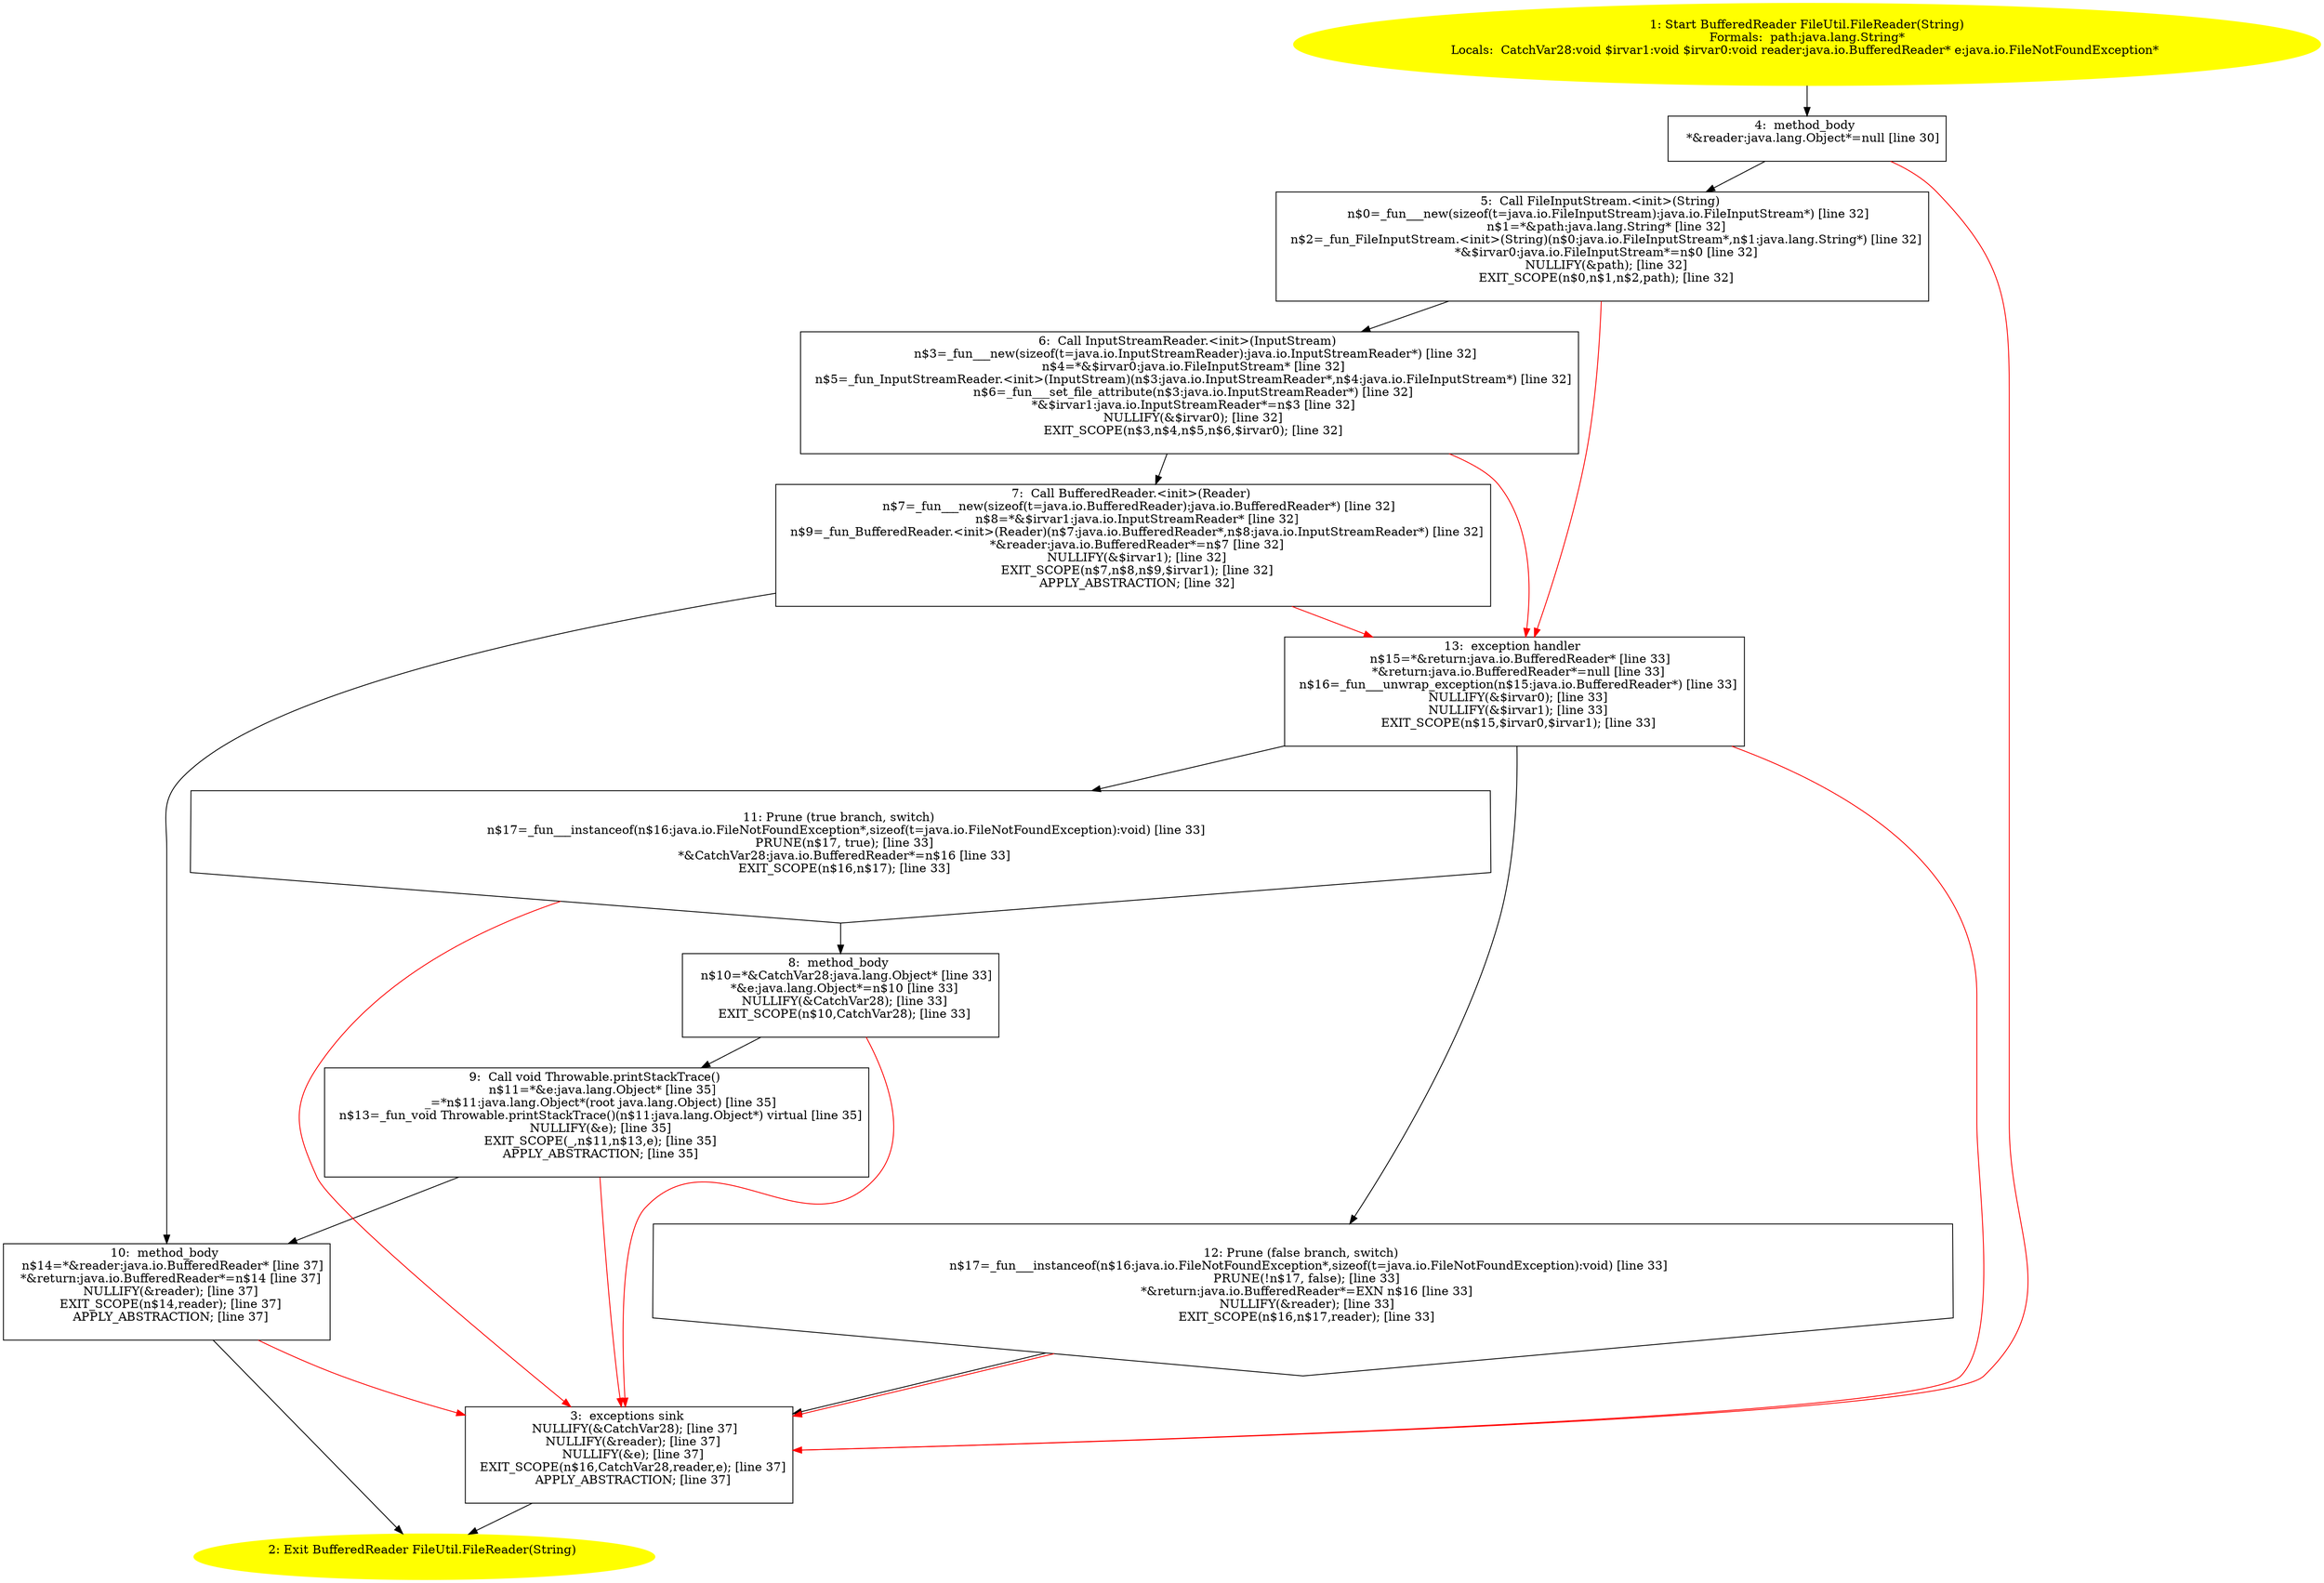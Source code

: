 /* @generated */
digraph cfg {
"com.dulishuo.util.FileUtil.FileReader(java.lang.String):java.io.BufferedReader.4a8e58d1080aa5ff0a556809f67c7bce_1" [label="1: Start BufferedReader FileUtil.FileReader(String)\nFormals:  path:java.lang.String*\nLocals:  CatchVar28:void $irvar1:void $irvar0:void reader:java.io.BufferedReader* e:java.io.FileNotFoundException* \n  " color=yellow style=filled]
	

	 "com.dulishuo.util.FileUtil.FileReader(java.lang.String):java.io.BufferedReader.4a8e58d1080aa5ff0a556809f67c7bce_1" -> "com.dulishuo.util.FileUtil.FileReader(java.lang.String):java.io.BufferedReader.4a8e58d1080aa5ff0a556809f67c7bce_4" ;
"com.dulishuo.util.FileUtil.FileReader(java.lang.String):java.io.BufferedReader.4a8e58d1080aa5ff0a556809f67c7bce_2" [label="2: Exit BufferedReader FileUtil.FileReader(String) \n  " color=yellow style=filled]
	

"com.dulishuo.util.FileUtil.FileReader(java.lang.String):java.io.BufferedReader.4a8e58d1080aa5ff0a556809f67c7bce_3" [label="3:  exceptions sink \n   NULLIFY(&CatchVar28); [line 37]\n  NULLIFY(&reader); [line 37]\n  NULLIFY(&e); [line 37]\n  EXIT_SCOPE(n$16,CatchVar28,reader,e); [line 37]\n  APPLY_ABSTRACTION; [line 37]\n " shape="box"]
	

	 "com.dulishuo.util.FileUtil.FileReader(java.lang.String):java.io.BufferedReader.4a8e58d1080aa5ff0a556809f67c7bce_3" -> "com.dulishuo.util.FileUtil.FileReader(java.lang.String):java.io.BufferedReader.4a8e58d1080aa5ff0a556809f67c7bce_2" ;
"com.dulishuo.util.FileUtil.FileReader(java.lang.String):java.io.BufferedReader.4a8e58d1080aa5ff0a556809f67c7bce_4" [label="4:  method_body \n   *&reader:java.lang.Object*=null [line 30]\n " shape="box"]
	

	 "com.dulishuo.util.FileUtil.FileReader(java.lang.String):java.io.BufferedReader.4a8e58d1080aa5ff0a556809f67c7bce_4" -> "com.dulishuo.util.FileUtil.FileReader(java.lang.String):java.io.BufferedReader.4a8e58d1080aa5ff0a556809f67c7bce_5" ;
	 "com.dulishuo.util.FileUtil.FileReader(java.lang.String):java.io.BufferedReader.4a8e58d1080aa5ff0a556809f67c7bce_4" -> "com.dulishuo.util.FileUtil.FileReader(java.lang.String):java.io.BufferedReader.4a8e58d1080aa5ff0a556809f67c7bce_3" [color="red" ];
"com.dulishuo.util.FileUtil.FileReader(java.lang.String):java.io.BufferedReader.4a8e58d1080aa5ff0a556809f67c7bce_5" [label="5:  Call FileInputStream.<init>(String) \n   n$0=_fun___new(sizeof(t=java.io.FileInputStream):java.io.FileInputStream*) [line 32]\n  n$1=*&path:java.lang.String* [line 32]\n  n$2=_fun_FileInputStream.<init>(String)(n$0:java.io.FileInputStream*,n$1:java.lang.String*) [line 32]\n  *&$irvar0:java.io.FileInputStream*=n$0 [line 32]\n  NULLIFY(&path); [line 32]\n  EXIT_SCOPE(n$0,n$1,n$2,path); [line 32]\n " shape="box"]
	

	 "com.dulishuo.util.FileUtil.FileReader(java.lang.String):java.io.BufferedReader.4a8e58d1080aa5ff0a556809f67c7bce_5" -> "com.dulishuo.util.FileUtil.FileReader(java.lang.String):java.io.BufferedReader.4a8e58d1080aa5ff0a556809f67c7bce_6" ;
	 "com.dulishuo.util.FileUtil.FileReader(java.lang.String):java.io.BufferedReader.4a8e58d1080aa5ff0a556809f67c7bce_5" -> "com.dulishuo.util.FileUtil.FileReader(java.lang.String):java.io.BufferedReader.4a8e58d1080aa5ff0a556809f67c7bce_13" [color="red" ];
"com.dulishuo.util.FileUtil.FileReader(java.lang.String):java.io.BufferedReader.4a8e58d1080aa5ff0a556809f67c7bce_6" [label="6:  Call InputStreamReader.<init>(InputStream) \n   n$3=_fun___new(sizeof(t=java.io.InputStreamReader):java.io.InputStreamReader*) [line 32]\n  n$4=*&$irvar0:java.io.FileInputStream* [line 32]\n  n$5=_fun_InputStreamReader.<init>(InputStream)(n$3:java.io.InputStreamReader*,n$4:java.io.FileInputStream*) [line 32]\n  n$6=_fun___set_file_attribute(n$3:java.io.InputStreamReader*) [line 32]\n  *&$irvar1:java.io.InputStreamReader*=n$3 [line 32]\n  NULLIFY(&$irvar0); [line 32]\n  EXIT_SCOPE(n$3,n$4,n$5,n$6,$irvar0); [line 32]\n " shape="box"]
	

	 "com.dulishuo.util.FileUtil.FileReader(java.lang.String):java.io.BufferedReader.4a8e58d1080aa5ff0a556809f67c7bce_6" -> "com.dulishuo.util.FileUtil.FileReader(java.lang.String):java.io.BufferedReader.4a8e58d1080aa5ff0a556809f67c7bce_7" ;
	 "com.dulishuo.util.FileUtil.FileReader(java.lang.String):java.io.BufferedReader.4a8e58d1080aa5ff0a556809f67c7bce_6" -> "com.dulishuo.util.FileUtil.FileReader(java.lang.String):java.io.BufferedReader.4a8e58d1080aa5ff0a556809f67c7bce_13" [color="red" ];
"com.dulishuo.util.FileUtil.FileReader(java.lang.String):java.io.BufferedReader.4a8e58d1080aa5ff0a556809f67c7bce_7" [label="7:  Call BufferedReader.<init>(Reader) \n   n$7=_fun___new(sizeof(t=java.io.BufferedReader):java.io.BufferedReader*) [line 32]\n  n$8=*&$irvar1:java.io.InputStreamReader* [line 32]\n  n$9=_fun_BufferedReader.<init>(Reader)(n$7:java.io.BufferedReader*,n$8:java.io.InputStreamReader*) [line 32]\n  *&reader:java.io.BufferedReader*=n$7 [line 32]\n  NULLIFY(&$irvar1); [line 32]\n  EXIT_SCOPE(n$7,n$8,n$9,$irvar1); [line 32]\n  APPLY_ABSTRACTION; [line 32]\n " shape="box"]
	

	 "com.dulishuo.util.FileUtil.FileReader(java.lang.String):java.io.BufferedReader.4a8e58d1080aa5ff0a556809f67c7bce_7" -> "com.dulishuo.util.FileUtil.FileReader(java.lang.String):java.io.BufferedReader.4a8e58d1080aa5ff0a556809f67c7bce_10" ;
	 "com.dulishuo.util.FileUtil.FileReader(java.lang.String):java.io.BufferedReader.4a8e58d1080aa5ff0a556809f67c7bce_7" -> "com.dulishuo.util.FileUtil.FileReader(java.lang.String):java.io.BufferedReader.4a8e58d1080aa5ff0a556809f67c7bce_13" [color="red" ];
"com.dulishuo.util.FileUtil.FileReader(java.lang.String):java.io.BufferedReader.4a8e58d1080aa5ff0a556809f67c7bce_8" [label="8:  method_body \n   n$10=*&CatchVar28:java.lang.Object* [line 33]\n  *&e:java.lang.Object*=n$10 [line 33]\n  NULLIFY(&CatchVar28); [line 33]\n  EXIT_SCOPE(n$10,CatchVar28); [line 33]\n " shape="box"]
	

	 "com.dulishuo.util.FileUtil.FileReader(java.lang.String):java.io.BufferedReader.4a8e58d1080aa5ff0a556809f67c7bce_8" -> "com.dulishuo.util.FileUtil.FileReader(java.lang.String):java.io.BufferedReader.4a8e58d1080aa5ff0a556809f67c7bce_9" ;
	 "com.dulishuo.util.FileUtil.FileReader(java.lang.String):java.io.BufferedReader.4a8e58d1080aa5ff0a556809f67c7bce_8" -> "com.dulishuo.util.FileUtil.FileReader(java.lang.String):java.io.BufferedReader.4a8e58d1080aa5ff0a556809f67c7bce_3" [color="red" ];
"com.dulishuo.util.FileUtil.FileReader(java.lang.String):java.io.BufferedReader.4a8e58d1080aa5ff0a556809f67c7bce_9" [label="9:  Call void Throwable.printStackTrace() \n   n$11=*&e:java.lang.Object* [line 35]\n  _=*n$11:java.lang.Object*(root java.lang.Object) [line 35]\n  n$13=_fun_void Throwable.printStackTrace()(n$11:java.lang.Object*) virtual [line 35]\n  NULLIFY(&e); [line 35]\n  EXIT_SCOPE(_,n$11,n$13,e); [line 35]\n  APPLY_ABSTRACTION; [line 35]\n " shape="box"]
	

	 "com.dulishuo.util.FileUtil.FileReader(java.lang.String):java.io.BufferedReader.4a8e58d1080aa5ff0a556809f67c7bce_9" -> "com.dulishuo.util.FileUtil.FileReader(java.lang.String):java.io.BufferedReader.4a8e58d1080aa5ff0a556809f67c7bce_10" ;
	 "com.dulishuo.util.FileUtil.FileReader(java.lang.String):java.io.BufferedReader.4a8e58d1080aa5ff0a556809f67c7bce_9" -> "com.dulishuo.util.FileUtil.FileReader(java.lang.String):java.io.BufferedReader.4a8e58d1080aa5ff0a556809f67c7bce_3" [color="red" ];
"com.dulishuo.util.FileUtil.FileReader(java.lang.String):java.io.BufferedReader.4a8e58d1080aa5ff0a556809f67c7bce_10" [label="10:  method_body \n   n$14=*&reader:java.io.BufferedReader* [line 37]\n  *&return:java.io.BufferedReader*=n$14 [line 37]\n  NULLIFY(&reader); [line 37]\n  EXIT_SCOPE(n$14,reader); [line 37]\n  APPLY_ABSTRACTION; [line 37]\n " shape="box"]
	

	 "com.dulishuo.util.FileUtil.FileReader(java.lang.String):java.io.BufferedReader.4a8e58d1080aa5ff0a556809f67c7bce_10" -> "com.dulishuo.util.FileUtil.FileReader(java.lang.String):java.io.BufferedReader.4a8e58d1080aa5ff0a556809f67c7bce_2" ;
	 "com.dulishuo.util.FileUtil.FileReader(java.lang.String):java.io.BufferedReader.4a8e58d1080aa5ff0a556809f67c7bce_10" -> "com.dulishuo.util.FileUtil.FileReader(java.lang.String):java.io.BufferedReader.4a8e58d1080aa5ff0a556809f67c7bce_3" [color="red" ];
"com.dulishuo.util.FileUtil.FileReader(java.lang.String):java.io.BufferedReader.4a8e58d1080aa5ff0a556809f67c7bce_11" [label="11: Prune (true branch, switch) \n   n$17=_fun___instanceof(n$16:java.io.FileNotFoundException*,sizeof(t=java.io.FileNotFoundException):void) [line 33]\n  PRUNE(n$17, true); [line 33]\n  *&CatchVar28:java.io.BufferedReader*=n$16 [line 33]\n  EXIT_SCOPE(n$16,n$17); [line 33]\n " shape="invhouse"]
	

	 "com.dulishuo.util.FileUtil.FileReader(java.lang.String):java.io.BufferedReader.4a8e58d1080aa5ff0a556809f67c7bce_11" -> "com.dulishuo.util.FileUtil.FileReader(java.lang.String):java.io.BufferedReader.4a8e58d1080aa5ff0a556809f67c7bce_8" ;
	 "com.dulishuo.util.FileUtil.FileReader(java.lang.String):java.io.BufferedReader.4a8e58d1080aa5ff0a556809f67c7bce_11" -> "com.dulishuo.util.FileUtil.FileReader(java.lang.String):java.io.BufferedReader.4a8e58d1080aa5ff0a556809f67c7bce_3" [color="red" ];
"com.dulishuo.util.FileUtil.FileReader(java.lang.String):java.io.BufferedReader.4a8e58d1080aa5ff0a556809f67c7bce_12" [label="12: Prune (false branch, switch) \n   n$17=_fun___instanceof(n$16:java.io.FileNotFoundException*,sizeof(t=java.io.FileNotFoundException):void) [line 33]\n  PRUNE(!n$17, false); [line 33]\n  *&return:java.io.BufferedReader*=EXN n$16 [line 33]\n  NULLIFY(&reader); [line 33]\n  EXIT_SCOPE(n$16,n$17,reader); [line 33]\n " shape="invhouse"]
	

	 "com.dulishuo.util.FileUtil.FileReader(java.lang.String):java.io.BufferedReader.4a8e58d1080aa5ff0a556809f67c7bce_12" -> "com.dulishuo.util.FileUtil.FileReader(java.lang.String):java.io.BufferedReader.4a8e58d1080aa5ff0a556809f67c7bce_3" ;
	 "com.dulishuo.util.FileUtil.FileReader(java.lang.String):java.io.BufferedReader.4a8e58d1080aa5ff0a556809f67c7bce_12" -> "com.dulishuo.util.FileUtil.FileReader(java.lang.String):java.io.BufferedReader.4a8e58d1080aa5ff0a556809f67c7bce_3" [color="red" ];
"com.dulishuo.util.FileUtil.FileReader(java.lang.String):java.io.BufferedReader.4a8e58d1080aa5ff0a556809f67c7bce_13" [label="13:  exception handler \n   n$15=*&return:java.io.BufferedReader* [line 33]\n  *&return:java.io.BufferedReader*=null [line 33]\n  n$16=_fun___unwrap_exception(n$15:java.io.BufferedReader*) [line 33]\n  NULLIFY(&$irvar0); [line 33]\n  NULLIFY(&$irvar1); [line 33]\n  EXIT_SCOPE(n$15,$irvar0,$irvar1); [line 33]\n " shape="box"]
	

	 "com.dulishuo.util.FileUtil.FileReader(java.lang.String):java.io.BufferedReader.4a8e58d1080aa5ff0a556809f67c7bce_13" -> "com.dulishuo.util.FileUtil.FileReader(java.lang.String):java.io.BufferedReader.4a8e58d1080aa5ff0a556809f67c7bce_11" ;
	 "com.dulishuo.util.FileUtil.FileReader(java.lang.String):java.io.BufferedReader.4a8e58d1080aa5ff0a556809f67c7bce_13" -> "com.dulishuo.util.FileUtil.FileReader(java.lang.String):java.io.BufferedReader.4a8e58d1080aa5ff0a556809f67c7bce_12" ;
	 "com.dulishuo.util.FileUtil.FileReader(java.lang.String):java.io.BufferedReader.4a8e58d1080aa5ff0a556809f67c7bce_13" -> "com.dulishuo.util.FileUtil.FileReader(java.lang.String):java.io.BufferedReader.4a8e58d1080aa5ff0a556809f67c7bce_3" [color="red" ];
}
